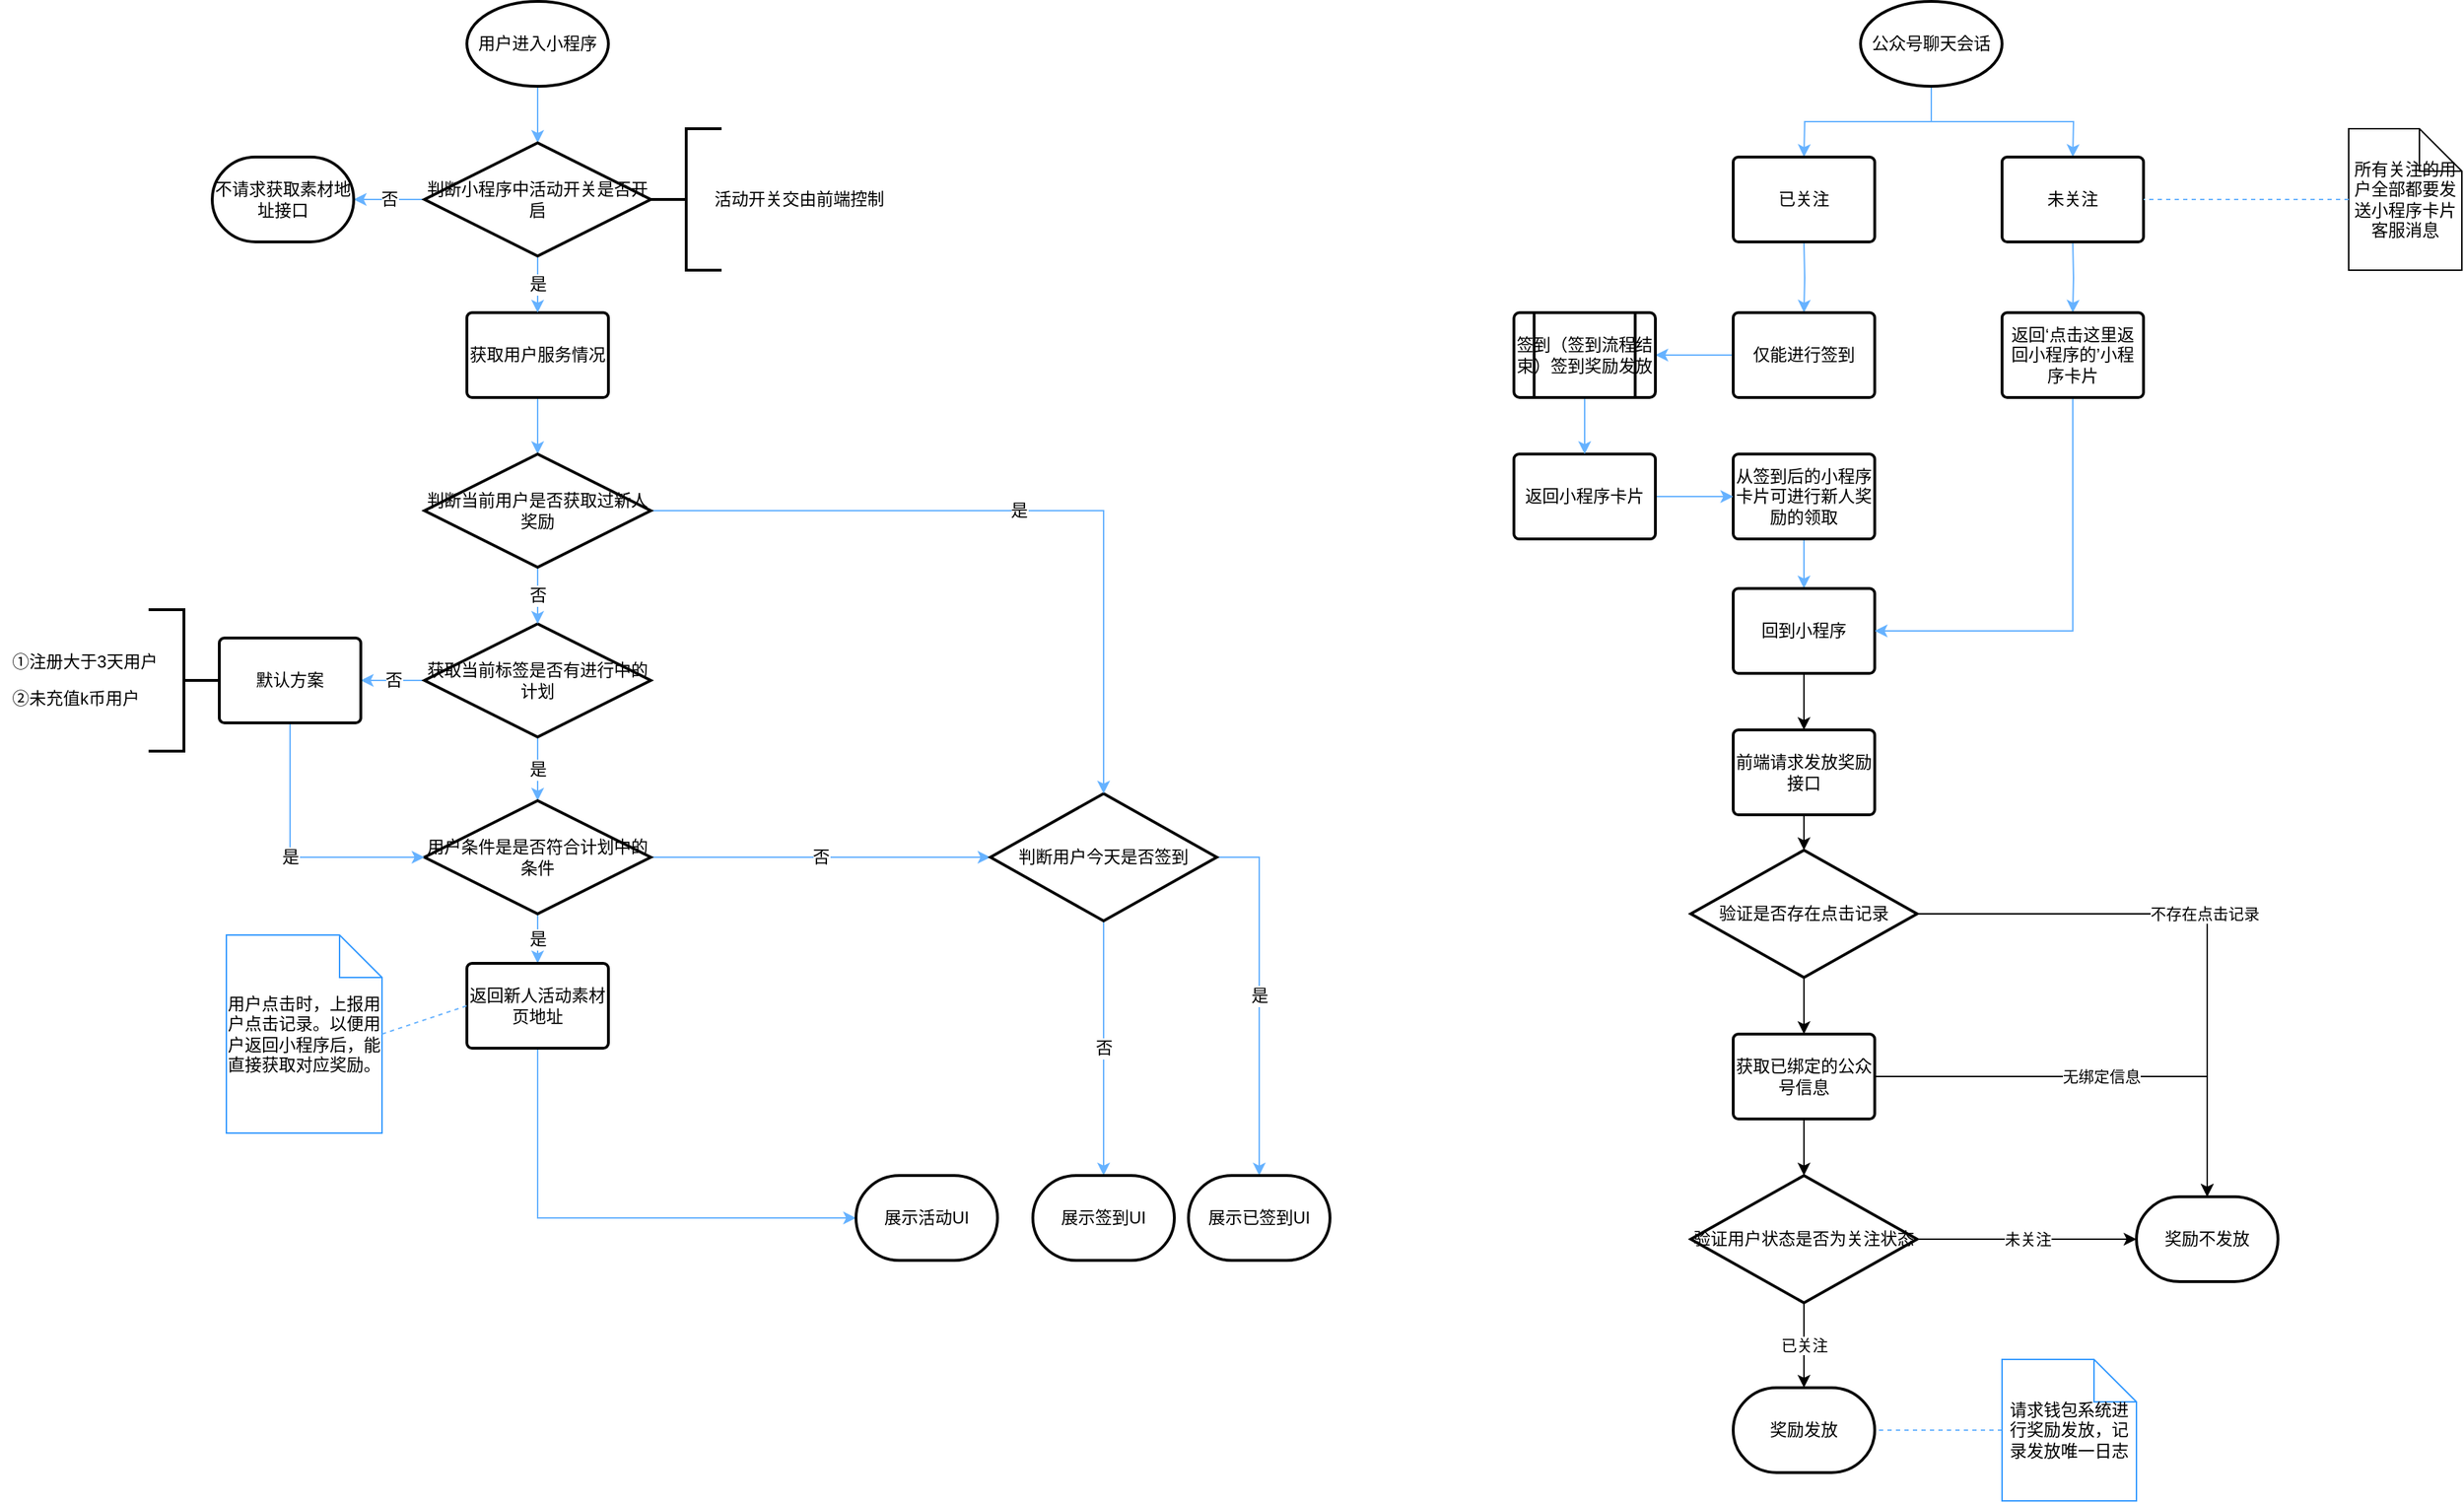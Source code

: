 <mxfile version="14.9.3" type="github">
  <diagram id="NYKsRx9gthyVyD-9QHaV" name="Page-1">
    <mxGraphModel dx="1422" dy="762" grid="1" gridSize="10" guides="1" tooltips="1" connect="1" arrows="1" fold="1" page="1" pageScale="1" pageWidth="827" pageHeight="1169" math="0" shadow="0">
      <root>
        <mxCell id="0" />
        <mxCell id="1" parent="0" />
        <mxCell id="SDYk8r2J29U1VIkxYxzF-1" style="edgeStyle=orthogonalEdgeStyle;rounded=0;html=1;exitX=0.5;exitY=1;exitPerimeter=0;jettySize=auto;orthogonalLoop=1;strokeColor=#66B2FF;fontSize=12;" parent="1" source="SDYk8r2J29U1VIkxYxzF-2" target="SDYk8r2J29U1VIkxYxzF-21" edge="1">
          <mxGeometry relative="1" as="geometry" />
        </mxCell>
        <mxCell id="SDYk8r2J29U1VIkxYxzF-2" value="用户进入小程序" style="strokeWidth=2;html=1;shape=mxgraph.flowchart.start_1;whiteSpace=wrap;fillColor=#FFFFFF;fontSize=12;" parent="1" vertex="1">
          <mxGeometry x="590" y="20" width="100" height="60" as="geometry" />
        </mxCell>
        <mxCell id="SDYk8r2J29U1VIkxYxzF-3" style="edgeStyle=orthogonalEdgeStyle;rounded=0;html=1;exitX=0.5;exitY=1;exitPerimeter=0;entryX=0.5;entryY=0;entryPerimeter=0;jettySize=auto;orthogonalLoop=1;strokeColor=#66B2FF;fontSize=12;" parent="1" source="SDYk8r2J29U1VIkxYxzF-4" edge="1">
          <mxGeometry relative="1" as="geometry">
            <mxPoint x="640" y="340" as="targetPoint" />
          </mxGeometry>
        </mxCell>
        <mxCell id="SDYk8r2J29U1VIkxYxzF-4" value="获取用户服务情况" style="strokeWidth=2;html=1;shape=mxgraph.flowchart.process;whiteSpace=wrap;fillColor=#FFFFFF;fontSize=12;" parent="1" vertex="1">
          <mxGeometry x="590" y="240" width="100" height="60" as="geometry" />
        </mxCell>
        <mxCell id="SDYk8r2J29U1VIkxYxzF-5" value="是" style="edgeStyle=orthogonalEdgeStyle;rounded=0;html=1;exitX=0.5;exitY=1;exitPerimeter=0;jettySize=auto;orthogonalLoop=1;strokeColor=#66B2FF;fontSize=12;entryX=0.5;entryY=0;entryPerimeter=0;" parent="1" source="SDYk8r2J29U1VIkxYxzF-7" target="SDYk8r2J29U1VIkxYxzF-10" edge="1">
          <mxGeometry relative="1" as="geometry">
            <mxPoint x="640" y="620" as="targetPoint" />
            <Array as="points" />
          </mxGeometry>
        </mxCell>
        <mxCell id="SDYk8r2J29U1VIkxYxzF-6" value="否" style="edgeStyle=orthogonalEdgeStyle;rounded=0;html=1;exitX=0;exitY=0.5;exitPerimeter=0;entryX=1;entryY=0.5;entryPerimeter=0;jettySize=auto;orthogonalLoop=1;strokeColor=#66B2FF;fontSize=12;fontColor=#000000;" parent="1" source="SDYk8r2J29U1VIkxYxzF-7" target="SDYk8r2J29U1VIkxYxzF-14" edge="1">
          <mxGeometry relative="1" as="geometry" />
        </mxCell>
        <mxCell id="SDYk8r2J29U1VIkxYxzF-7" value="&lt;span&gt;获取当前标签是否有进行中的计划&lt;/span&gt;" style="strokeWidth=2;html=1;shape=mxgraph.flowchart.decision;whiteSpace=wrap;fillColor=#FFFFFF;fontSize=12;" parent="1" vertex="1">
          <mxGeometry x="560" y="460" width="160" height="80" as="geometry" />
        </mxCell>
        <mxCell id="SDYk8r2J29U1VIkxYxzF-8" value="是" style="edgeStyle=orthogonalEdgeStyle;rounded=0;html=1;exitX=0.5;exitY=1;exitPerimeter=0;jettySize=auto;orthogonalLoop=1;strokeColor=#66B2FF;fontSize=12;" parent="1" source="SDYk8r2J29U1VIkxYxzF-10" target="SDYk8r2J29U1VIkxYxzF-12" edge="1">
          <mxGeometry relative="1" as="geometry" />
        </mxCell>
        <mxCell id="SDYk8r2J29U1VIkxYxzF-9" value="否" style="edgeStyle=orthogonalEdgeStyle;rounded=0;html=1;exitX=1;exitY=0.5;exitPerimeter=0;entryX=0;entryY=0.5;entryPerimeter=0;jettySize=auto;orthogonalLoop=1;strokeColor=#66B2FF;fontSize=12;" parent="1" source="SDYk8r2J29U1VIkxYxzF-10" target="SDYk8r2J29U1VIkxYxzF-26" edge="1">
          <mxGeometry relative="1" as="geometry" />
        </mxCell>
        <mxCell id="SDYk8r2J29U1VIkxYxzF-10" value="用户条件是是否符合计划中的条件&lt;br&gt;" style="strokeWidth=2;html=1;shape=mxgraph.flowchart.decision;whiteSpace=wrap;fillColor=#FFFFFF;fontSize=12;" parent="1" vertex="1">
          <mxGeometry x="560" y="585" width="160" height="80" as="geometry" />
        </mxCell>
        <mxCell id="SDYk8r2J29U1VIkxYxzF-11" style="edgeStyle=orthogonalEdgeStyle;rounded=0;html=1;exitX=0.5;exitY=1;exitPerimeter=0;entryX=0;entryY=0.5;entryPerimeter=0;jettySize=auto;orthogonalLoop=1;strokeColor=#66B2FF;fontSize=12;" parent="1" source="SDYk8r2J29U1VIkxYxzF-12" target="SDYk8r2J29U1VIkxYxzF-23" edge="1">
          <mxGeometry relative="1" as="geometry" />
        </mxCell>
        <mxCell id="SDYk8r2J29U1VIkxYxzF-12" value="返回新人活动素材页地址" style="strokeWidth=2;html=1;shape=mxgraph.flowchart.process;whiteSpace=wrap;fillColor=#FFFFFF;fontSize=12;" parent="1" vertex="1">
          <mxGeometry x="590" y="700" width="100" height="60" as="geometry" />
        </mxCell>
        <mxCell id="SDYk8r2J29U1VIkxYxzF-13" value="是" style="edgeStyle=orthogonalEdgeStyle;rounded=0;html=1;exitX=0.5;exitY=1;exitPerimeter=0;entryX=0;entryY=0.5;entryPerimeter=0;jettySize=auto;orthogonalLoop=1;strokeColor=#66B2FF;fontSize=12;fontColor=#000000;" parent="1" source="SDYk8r2J29U1VIkxYxzF-14" target="SDYk8r2J29U1VIkxYxzF-10" edge="1">
          <mxGeometry relative="1" as="geometry" />
        </mxCell>
        <mxCell id="SDYk8r2J29U1VIkxYxzF-14" value="默认方案" style="strokeWidth=2;html=1;shape=mxgraph.flowchart.process;whiteSpace=wrap;fillColor=#FFFFFF;fontSize=12;" parent="1" vertex="1">
          <mxGeometry x="415" y="470" width="100" height="60" as="geometry" />
        </mxCell>
        <mxCell id="SDYk8r2J29U1VIkxYxzF-15" value="" style="strokeWidth=2;html=1;shape=mxgraph.flowchart.annotation_2;align=left;fillColor=#FFFFFF;fontSize=12;direction=west;" parent="1" vertex="1">
          <mxGeometry x="365" y="450" width="50" height="100" as="geometry" />
        </mxCell>
        <mxCell id="SDYk8r2J29U1VIkxYxzF-16" value="&lt;p&gt;&amp;nbsp;&amp;nbsp;①注册大于3天用户&lt;/p&gt;&lt;p&gt;&amp;nbsp; ②未充值k币用户&lt;/p&gt;" style="text;html=1;resizable=0;points=[];autosize=1;align=left;verticalAlign=top;spacingTop=-4;fontSize=12;" parent="1" vertex="1">
          <mxGeometry x="260" y="465" width="120" height="70" as="geometry" />
        </mxCell>
        <mxCell id="SDYk8r2J29U1VIkxYxzF-17" value="" style="strokeWidth=2;html=1;shape=mxgraph.flowchart.annotation_2;align=left;fillColor=#FFFFFF;fontSize=12;" parent="1" vertex="1">
          <mxGeometry x="720" y="110" width="50" height="100" as="geometry" />
        </mxCell>
        <mxCell id="SDYk8r2J29U1VIkxYxzF-18" value="活动开关交由前端控制" style="text;html=1;resizable=0;points=[];autosize=1;align=left;verticalAlign=top;spacingTop=-4;fontSize=12;" parent="1" vertex="1">
          <mxGeometry x="763" y="150" width="140" height="20" as="geometry" />
        </mxCell>
        <mxCell id="SDYk8r2J29U1VIkxYxzF-19" value="是" style="edgeStyle=orthogonalEdgeStyle;rounded=0;html=1;exitX=0.5;exitY=1;exitPerimeter=0;entryX=0.5;entryY=0;entryPerimeter=0;jettySize=auto;orthogonalLoop=1;strokeColor=#66B2FF;fontSize=12;" parent="1" source="SDYk8r2J29U1VIkxYxzF-21" target="SDYk8r2J29U1VIkxYxzF-4" edge="1">
          <mxGeometry relative="1" as="geometry" />
        </mxCell>
        <mxCell id="SDYk8r2J29U1VIkxYxzF-20" value="否" style="edgeStyle=orthogonalEdgeStyle;rounded=0;html=1;exitX=0;exitY=0.5;exitPerimeter=0;jettySize=auto;orthogonalLoop=1;strokeColor=#66B2FF;fontSize=12;" parent="1" source="SDYk8r2J29U1VIkxYxzF-21" target="SDYk8r2J29U1VIkxYxzF-22" edge="1">
          <mxGeometry relative="1" as="geometry" />
        </mxCell>
        <mxCell id="SDYk8r2J29U1VIkxYxzF-21" value="判断小程序中活动开关是否开启&lt;br&gt;" style="strokeWidth=2;html=1;shape=mxgraph.flowchart.decision;whiteSpace=wrap;fillColor=#FFFFFF;fontSize=12;" parent="1" vertex="1">
          <mxGeometry x="560" y="120" width="160" height="80" as="geometry" />
        </mxCell>
        <mxCell id="SDYk8r2J29U1VIkxYxzF-22" value="不请求获取素材地址接口" style="strokeWidth=2;html=1;shape=mxgraph.flowchart.terminator;whiteSpace=wrap;fillColor=#FFFFFF;fontSize=12;" parent="1" vertex="1">
          <mxGeometry x="410" y="130" width="100" height="60" as="geometry" />
        </mxCell>
        <mxCell id="SDYk8r2J29U1VIkxYxzF-23" value="展示活动UI" style="strokeWidth=2;html=1;shape=mxgraph.flowchart.terminator;whiteSpace=wrap;fillColor=#FFFFFF;fontSize=12;" parent="1" vertex="1">
          <mxGeometry x="865" y="850" width="100" height="60" as="geometry" />
        </mxCell>
        <mxCell id="SDYk8r2J29U1VIkxYxzF-24" value="是" style="edgeStyle=orthogonalEdgeStyle;rounded=0;html=1;exitX=1;exitY=0.5;exitPerimeter=0;entryX=0.5;entryY=0;entryPerimeter=0;jettySize=auto;orthogonalLoop=1;strokeColor=#66B2FF;fontSize=12;" parent="1" source="SDYk8r2J29U1VIkxYxzF-26" target="SDYk8r2J29U1VIkxYxzF-28" edge="1">
          <mxGeometry relative="1" as="geometry" />
        </mxCell>
        <mxCell id="SDYk8r2J29U1VIkxYxzF-25" value="否" style="edgeStyle=orthogonalEdgeStyle;rounded=0;html=1;exitX=0.5;exitY=1;exitPerimeter=0;jettySize=auto;orthogonalLoop=1;strokeColor=#66B2FF;fontSize=12;" parent="1" source="SDYk8r2J29U1VIkxYxzF-26" target="SDYk8r2J29U1VIkxYxzF-27" edge="1">
          <mxGeometry relative="1" as="geometry" />
        </mxCell>
        <mxCell id="SDYk8r2J29U1VIkxYxzF-26" value="判断用户今天是否签到&lt;br&gt;" style="strokeWidth=2;html=1;shape=mxgraph.flowchart.decision;whiteSpace=wrap;fillColor=#FFFFFF;fontSize=12;" parent="1" vertex="1">
          <mxGeometry x="960" y="580" width="160" height="90" as="geometry" />
        </mxCell>
        <mxCell id="SDYk8r2J29U1VIkxYxzF-27" value="展示签到UI" style="strokeWidth=2;html=1;shape=mxgraph.flowchart.terminator;whiteSpace=wrap;fillColor=#FFFFFF;fontSize=12;" parent="1" vertex="1">
          <mxGeometry x="990" y="850" width="100" height="60" as="geometry" />
        </mxCell>
        <mxCell id="SDYk8r2J29U1VIkxYxzF-28" value="展示已签到UI" style="strokeWidth=2;html=1;shape=mxgraph.flowchart.terminator;whiteSpace=wrap;fillColor=#FFFFFF;fontSize=12;" parent="1" vertex="1">
          <mxGeometry x="1100" y="850" width="100" height="60" as="geometry" />
        </mxCell>
        <mxCell id="SDYk8r2J29U1VIkxYxzF-29" style="edgeStyle=orthogonalEdgeStyle;rounded=0;html=1;exitX=0.5;exitY=1;exitPerimeter=0;entryX=0.5;entryY=0;entryPerimeter=0;jettySize=auto;orthogonalLoop=1;strokeColor=#66B2FF;fontSize=12;" parent="1" source="SDYk8r2J29U1VIkxYxzF-31" edge="1">
          <mxGeometry relative="1" as="geometry">
            <mxPoint x="1535" y="130" as="targetPoint" />
          </mxGeometry>
        </mxCell>
        <mxCell id="SDYk8r2J29U1VIkxYxzF-30" style="edgeStyle=orthogonalEdgeStyle;rounded=0;html=1;exitX=0.5;exitY=1;exitPerimeter=0;entryX=0.5;entryY=0;entryPerimeter=0;jettySize=auto;orthogonalLoop=1;strokeColor=#66B2FF;fontSize=12;" parent="1" source="SDYk8r2J29U1VIkxYxzF-31" edge="1">
          <mxGeometry relative="1" as="geometry">
            <mxPoint x="1725" y="130" as="targetPoint" />
          </mxGeometry>
        </mxCell>
        <mxCell id="SDYk8r2J29U1VIkxYxzF-31" value="公众号聊天会话" style="strokeWidth=2;html=1;shape=mxgraph.flowchart.start_1;whiteSpace=wrap;fillColor=#FFFFFF;fontSize=12;" parent="1" vertex="1">
          <mxGeometry x="1575" y="20" width="100" height="60" as="geometry" />
        </mxCell>
        <mxCell id="SDYk8r2J29U1VIkxYxzF-32" style="edgeStyle=orthogonalEdgeStyle;rounded=0;html=1;exitX=0.5;exitY=1;exitPerimeter=0;jettySize=auto;orthogonalLoop=1;strokeColor=#66B2FF;fontSize=12;" parent="1" target="SDYk8r2J29U1VIkxYxzF-35" edge="1">
          <mxGeometry relative="1" as="geometry">
            <mxPoint x="1535" y="190" as="sourcePoint" />
          </mxGeometry>
        </mxCell>
        <mxCell id="SDYk8r2J29U1VIkxYxzF-33" style="edgeStyle=orthogonalEdgeStyle;rounded=0;html=1;exitX=0.5;exitY=1;exitPerimeter=0;jettySize=auto;orthogonalLoop=1;strokeColor=#66B2FF;fontSize=12;" parent="1" target="SDYk8r2J29U1VIkxYxzF-42" edge="1">
          <mxGeometry relative="1" as="geometry">
            <mxPoint x="1725" y="190" as="sourcePoint" />
          </mxGeometry>
        </mxCell>
        <mxCell id="SDYk8r2J29U1VIkxYxzF-34" style="edgeStyle=orthogonalEdgeStyle;rounded=0;html=1;exitX=0;exitY=0.5;exitPerimeter=0;entryX=1;entryY=0.5;entryPerimeter=0;jettySize=auto;orthogonalLoop=1;strokeColor=#66B2FF;fontSize=12;" parent="1" source="SDYk8r2J29U1VIkxYxzF-35" target="SDYk8r2J29U1VIkxYxzF-56" edge="1">
          <mxGeometry relative="1" as="geometry">
            <mxPoint x="1430" y="270" as="targetPoint" />
            <Array as="points" />
          </mxGeometry>
        </mxCell>
        <mxCell id="SDYk8r2J29U1VIkxYxzF-35" value="仅能进行签到" style="strokeWidth=2;html=1;shape=mxgraph.flowchart.process;whiteSpace=wrap;fontSize=12;" parent="1" vertex="1">
          <mxGeometry x="1485" y="240" width="100" height="60" as="geometry" />
        </mxCell>
        <mxCell id="SDYk8r2J29U1VIkxYxzF-36" style="edgeStyle=orthogonalEdgeStyle;rounded=0;html=1;exitX=0.5;exitY=1;exitPerimeter=0;entryX=0.5;entryY=0;entryPerimeter=0;jettySize=auto;orthogonalLoop=1;strokeColor=#66B2FF;fontSize=12;" parent="1" source="SDYk8r2J29U1VIkxYxzF-37" target="SDYk8r2J29U1VIkxYxzF-40" edge="1">
          <mxGeometry relative="1" as="geometry" />
        </mxCell>
        <mxCell id="SDYk8r2J29U1VIkxYxzF-37" value="从签到后的小程序卡片可进行新人奖励的领取" style="strokeWidth=2;html=1;shape=mxgraph.flowchart.process;whiteSpace=wrap;fillColor=#FFFFFF;fontSize=12;" parent="1" vertex="1">
          <mxGeometry x="1485" y="340" width="100" height="60" as="geometry" />
        </mxCell>
        <mxCell id="SDYk8r2J29U1VIkxYxzF-38" value="奖励发放" style="strokeWidth=2;html=1;shape=mxgraph.flowchart.terminator;whiteSpace=wrap;fillColor=#FFFFFF;fontSize=12;" parent="1" vertex="1">
          <mxGeometry x="1485" y="1000" width="100" height="60" as="geometry" />
        </mxCell>
        <mxCell id="lAQB0KgurK22yrWvHnAk-3" style="edgeStyle=orthogonalEdgeStyle;rounded=0;orthogonalLoop=1;jettySize=auto;html=1;exitX=0.5;exitY=1;exitDx=0;exitDy=0;exitPerimeter=0;entryX=0.5;entryY=0;entryDx=0;entryDy=0;entryPerimeter=0;" edge="1" parent="1" source="SDYk8r2J29U1VIkxYxzF-40" target="lAQB0KgurK22yrWvHnAk-2">
          <mxGeometry relative="1" as="geometry" />
        </mxCell>
        <mxCell id="SDYk8r2J29U1VIkxYxzF-40" value="回到小程序" style="strokeWidth=2;html=1;shape=mxgraph.flowchart.process;whiteSpace=wrap;fillColor=#FFFFFF;fontSize=12;" parent="1" vertex="1">
          <mxGeometry x="1485" y="435" width="100" height="60" as="geometry" />
        </mxCell>
        <mxCell id="SDYk8r2J29U1VIkxYxzF-41" style="edgeStyle=orthogonalEdgeStyle;rounded=0;html=1;exitX=0.5;exitY=1;exitPerimeter=0;entryX=1;entryY=0.5;entryPerimeter=0;jettySize=auto;orthogonalLoop=1;strokeColor=#66B2FF;fontSize=12;" parent="1" source="SDYk8r2J29U1VIkxYxzF-42" target="SDYk8r2J29U1VIkxYxzF-40" edge="1">
          <mxGeometry relative="1" as="geometry" />
        </mxCell>
        <mxCell id="SDYk8r2J29U1VIkxYxzF-42" value="返回‘点击这里返回小程序的’小程序卡片" style="strokeWidth=2;html=1;shape=mxgraph.flowchart.process;whiteSpace=wrap;fillColor=#FFFFFF;fontSize=12;" parent="1" vertex="1">
          <mxGeometry x="1675" y="240" width="100" height="60" as="geometry" />
        </mxCell>
        <mxCell id="SDYk8r2J29U1VIkxYxzF-43" style="edgeStyle=orthogonalEdgeStyle;rounded=0;html=1;exitX=1;exitY=0.5;exitPerimeter=0;entryX=0;entryY=0.5;entryPerimeter=0;jettySize=auto;orthogonalLoop=1;strokeColor=#66B2FF;fontSize=12;" parent="1" source="SDYk8r2J29U1VIkxYxzF-44" target="SDYk8r2J29U1VIkxYxzF-37" edge="1">
          <mxGeometry relative="1" as="geometry" />
        </mxCell>
        <mxCell id="SDYk8r2J29U1VIkxYxzF-44" value="返回小程序卡片" style="strokeWidth=2;html=1;shape=mxgraph.flowchart.process;whiteSpace=wrap;fillColor=#FFFFFF;fontSize=12;" parent="1" vertex="1">
          <mxGeometry x="1330" y="340" width="100" height="60" as="geometry" />
        </mxCell>
        <mxCell id="SDYk8r2J29U1VIkxYxzF-46" style="edgeStyle=orthogonalEdgeStyle;rounded=0;html=1;exitX=1;exitY=0.5;exitPerimeter=0;entryX=1;entryY=0.5;entryPerimeter=0;jettySize=auto;orthogonalLoop=1;strokeColor=#66B2FF;fontSize=12;fontColor=#00FFFF;" parent="1" source="SDYk8r2J29U1VIkxYxzF-4" target="SDYk8r2J29U1VIkxYxzF-4" edge="1">
          <mxGeometry relative="1" as="geometry" />
        </mxCell>
        <mxCell id="SDYk8r2J29U1VIkxYxzF-48" value="&lt;font color=&quot;#000000&quot;&gt;用户点击时，上报用户点击记录。以便用户返回小程序后，能直接获取对应奖励。&lt;/font&gt;" style="shape=note;whiteSpace=wrap;html=1;strokeColor=#3399FF;fillColor=#FFFFFF;fontSize=12;fontColor=#00FFFF;" parent="1" vertex="1">
          <mxGeometry x="420" y="680" width="110" height="140" as="geometry" />
        </mxCell>
        <mxCell id="SDYk8r2J29U1VIkxYxzF-49" value="否" style="edgeStyle=orthogonalEdgeStyle;rounded=0;html=1;exitX=0.5;exitY=1;exitPerimeter=0;jettySize=auto;orthogonalLoop=1;strokeColor=#66B2FF;fontSize=12;fontColor=#000000;" parent="1" source="SDYk8r2J29U1VIkxYxzF-51" target="SDYk8r2J29U1VIkxYxzF-7" edge="1">
          <mxGeometry relative="1" as="geometry" />
        </mxCell>
        <mxCell id="SDYk8r2J29U1VIkxYxzF-50" value="是" style="edgeStyle=orthogonalEdgeStyle;rounded=0;html=1;exitX=1;exitY=0.5;exitPerimeter=0;entryX=0.5;entryY=0;entryPerimeter=0;jettySize=auto;orthogonalLoop=1;strokeColor=#66B2FF;fontSize=12;fontColor=#000000;" parent="1" source="SDYk8r2J29U1VIkxYxzF-51" target="SDYk8r2J29U1VIkxYxzF-26" edge="1">
          <mxGeometry relative="1" as="geometry" />
        </mxCell>
        <mxCell id="SDYk8r2J29U1VIkxYxzF-51" value="&lt;span&gt;判断当前用户是否获取过新人奖励&lt;/span&gt;" style="strokeWidth=2;html=1;shape=mxgraph.flowchart.decision;whiteSpace=wrap;fillColor=#FFFFFF;fontSize=12;" parent="1" vertex="1">
          <mxGeometry x="560" y="340" width="160" height="80" as="geometry" />
        </mxCell>
        <mxCell id="SDYk8r2J29U1VIkxYxzF-52" value="" style="endArrow=none;dashed=1;html=1;strokeColor=#66B2FF;fontSize=12;fontColor=#00FFFF;exitX=1;exitY=0.5;" parent="1" source="SDYk8r2J29U1VIkxYxzF-48" edge="1">
          <mxGeometry width="50" height="50" relative="1" as="geometry">
            <mxPoint x="700" y="280" as="sourcePoint" />
            <mxPoint x="590" y="730" as="targetPoint" />
            <Array as="points" />
          </mxGeometry>
        </mxCell>
        <mxCell id="SDYk8r2J29U1VIkxYxzF-53" value="" style="endArrow=none;dashed=1;html=1;strokeColor=#66B2FF;fontSize=12;fontColor=#00FFFF;entryX=1;entryY=0.5;entryPerimeter=0;exitX=0;exitY=0.5;" parent="1" source="SDYk8r2J29U1VIkxYxzF-54" target="SDYk8r2J29U1VIkxYxzF-38" edge="1">
          <mxGeometry width="50" height="50" relative="1" as="geometry">
            <mxPoint x="1605" y="955" as="sourcePoint" />
            <mxPoint x="1450" y="840" as="targetPoint" />
            <Array as="points" />
          </mxGeometry>
        </mxCell>
        <mxCell id="SDYk8r2J29U1VIkxYxzF-54" value="请求钱包系统进行奖励发放，记录发放唯一日志" style="shape=note;whiteSpace=wrap;html=1;strokeColor=#3399FF;fillColor=#FFFFFF;fontSize=12;fontColor=#000000;" parent="1" vertex="1">
          <mxGeometry x="1675" y="980" width="95" height="100" as="geometry" />
        </mxCell>
        <mxCell id="SDYk8r2J29U1VIkxYxzF-55" style="edgeStyle=orthogonalEdgeStyle;rounded=0;html=1;exitX=0.5;exitY=1;exitPerimeter=0;entryX=0.5;entryY=0;entryPerimeter=0;jettySize=auto;orthogonalLoop=1;strokeColor=#66B2FF;fontSize=12;fontColor=#000000;" parent="1" source="SDYk8r2J29U1VIkxYxzF-56" target="SDYk8r2J29U1VIkxYxzF-44" edge="1">
          <mxGeometry relative="1" as="geometry" />
        </mxCell>
        <mxCell id="SDYk8r2J29U1VIkxYxzF-56" value="签到（签到流程结束）签到奖励发放" style="strokeWidth=2;html=1;shape=mxgraph.flowchart.predefined_process;whiteSpace=wrap;fillColor=#ffffff;fontSize=12;strokeColor=#000000;" parent="1" vertex="1">
          <mxGeometry x="1330" y="240" width="100" height="60" as="geometry" />
        </mxCell>
        <mxCell id="SDYk8r2J29U1VIkxYxzF-57" value="已关注" style="strokeWidth=2;html=1;shape=mxgraph.flowchart.process;whiteSpace=wrap;fillColor=#FFFFFF;fontSize=12;" parent="1" vertex="1">
          <mxGeometry x="1485" y="130" width="100" height="60" as="geometry" />
        </mxCell>
        <mxCell id="SDYk8r2J29U1VIkxYxzF-58" value="未关注" style="strokeWidth=2;html=1;shape=mxgraph.flowchart.process;whiteSpace=wrap;fillColor=#FFFFFF;fontSize=12;" parent="1" vertex="1">
          <mxGeometry x="1675" y="130" width="100" height="60" as="geometry" />
        </mxCell>
        <mxCell id="SDYk8r2J29U1VIkxYxzF-59" value="所有关注的用户全部都要发送小程序卡片客服消息" style="shape=note;whiteSpace=wrap;html=1;fontSize=12;" parent="1" vertex="1">
          <mxGeometry x="1920" y="110" width="80" height="100" as="geometry" />
        </mxCell>
        <mxCell id="SDYk8r2J29U1VIkxYxzF-60" value="" style="endArrow=none;dashed=1;html=1;strokeColor=#66B2FF;fontSize=12;fontColor=#00FFFF;entryX=1;entryY=0.5;entryPerimeter=0;exitX=0;exitY=0.5;" parent="1" source="SDYk8r2J29U1VIkxYxzF-59" target="SDYk8r2J29U1VIkxYxzF-58" edge="1">
          <mxGeometry width="50" height="50" relative="1" as="geometry">
            <mxPoint x="1785" y="760" as="sourcePoint" />
            <mxPoint x="1685" y="760" as="targetPoint" />
            <Array as="points" />
          </mxGeometry>
        </mxCell>
        <mxCell id="lAQB0KgurK22yrWvHnAk-5" style="edgeStyle=orthogonalEdgeStyle;rounded=0;orthogonalLoop=1;jettySize=auto;html=1;exitX=0.5;exitY=1;exitDx=0;exitDy=0;exitPerimeter=0;entryX=0.5;entryY=0;entryDx=0;entryDy=0;entryPerimeter=0;" edge="1" parent="1" source="lAQB0KgurK22yrWvHnAk-2" target="lAQB0KgurK22yrWvHnAk-4">
          <mxGeometry relative="1" as="geometry" />
        </mxCell>
        <mxCell id="lAQB0KgurK22yrWvHnAk-2" value="前端请求发放奖励接口" style="strokeWidth=2;html=1;shape=mxgraph.flowchart.process;whiteSpace=wrap;fillColor=#FFFFFF;fontSize=12;" vertex="1" parent="1">
          <mxGeometry x="1485" y="535" width="100" height="60" as="geometry" />
        </mxCell>
        <mxCell id="lAQB0KgurK22yrWvHnAk-12" style="edgeStyle=orthogonalEdgeStyle;rounded=0;orthogonalLoop=1;jettySize=auto;html=1;exitX=0.5;exitY=1;exitDx=0;exitDy=0;exitPerimeter=0;entryX=0.5;entryY=0;entryDx=0;entryDy=0;entryPerimeter=0;" edge="1" parent="1" source="lAQB0KgurK22yrWvHnAk-4" target="lAQB0KgurK22yrWvHnAk-8">
          <mxGeometry relative="1" as="geometry" />
        </mxCell>
        <mxCell id="lAQB0KgurK22yrWvHnAk-17" value="不存在点击记录" style="edgeStyle=orthogonalEdgeStyle;rounded=0;orthogonalLoop=1;jettySize=auto;html=1;exitX=1;exitY=0.5;exitDx=0;exitDy=0;exitPerimeter=0;entryX=0.5;entryY=0;entryDx=0;entryDy=0;entryPerimeter=0;" edge="1" parent="1" source="lAQB0KgurK22yrWvHnAk-4" target="lAQB0KgurK22yrWvHnAk-14">
          <mxGeometry relative="1" as="geometry" />
        </mxCell>
        <mxCell id="lAQB0KgurK22yrWvHnAk-4" value="验证是否存在点击记录" style="strokeWidth=2;html=1;shape=mxgraph.flowchart.decision;whiteSpace=wrap;fillColor=#FFFFFF;fontSize=12;" vertex="1" parent="1">
          <mxGeometry x="1455" y="620" width="160" height="90" as="geometry" />
        </mxCell>
        <mxCell id="lAQB0KgurK22yrWvHnAk-11" style="edgeStyle=orthogonalEdgeStyle;rounded=0;orthogonalLoop=1;jettySize=auto;html=1;exitX=0.5;exitY=1;exitDx=0;exitDy=0;exitPerimeter=0;" edge="1" parent="1" source="lAQB0KgurK22yrWvHnAk-8" target="lAQB0KgurK22yrWvHnAk-10">
          <mxGeometry relative="1" as="geometry" />
        </mxCell>
        <mxCell id="lAQB0KgurK22yrWvHnAk-16" value="无绑定信息" style="edgeStyle=orthogonalEdgeStyle;rounded=0;orthogonalLoop=1;jettySize=auto;html=1;exitX=1;exitY=0.5;exitDx=0;exitDy=0;exitPerimeter=0;entryX=0.5;entryY=0;entryDx=0;entryDy=0;entryPerimeter=0;" edge="1" parent="1" source="lAQB0KgurK22yrWvHnAk-8" target="lAQB0KgurK22yrWvHnAk-14">
          <mxGeometry relative="1" as="geometry" />
        </mxCell>
        <mxCell id="lAQB0KgurK22yrWvHnAk-8" value="获取已绑定的公众号信息" style="strokeWidth=2;html=1;shape=mxgraph.flowchart.process;whiteSpace=wrap;fillColor=#FFFFFF;fontSize=12;" vertex="1" parent="1">
          <mxGeometry x="1485" y="750" width="100" height="60" as="geometry" />
        </mxCell>
        <mxCell id="lAQB0KgurK22yrWvHnAk-13" value="已关注" style="edgeStyle=orthogonalEdgeStyle;rounded=0;orthogonalLoop=1;jettySize=auto;html=1;exitX=0.5;exitY=1;exitDx=0;exitDy=0;exitPerimeter=0;" edge="1" parent="1" source="lAQB0KgurK22yrWvHnAk-10" target="SDYk8r2J29U1VIkxYxzF-38">
          <mxGeometry relative="1" as="geometry" />
        </mxCell>
        <mxCell id="lAQB0KgurK22yrWvHnAk-15" value="未关注" style="edgeStyle=orthogonalEdgeStyle;rounded=0;orthogonalLoop=1;jettySize=auto;html=1;exitX=1;exitY=0.5;exitDx=0;exitDy=0;exitPerimeter=0;" edge="1" parent="1" source="lAQB0KgurK22yrWvHnAk-10" target="lAQB0KgurK22yrWvHnAk-14">
          <mxGeometry relative="1" as="geometry" />
        </mxCell>
        <mxCell id="lAQB0KgurK22yrWvHnAk-10" value="验证用户状态是否为关注状态" style="strokeWidth=2;html=1;shape=mxgraph.flowchart.decision;whiteSpace=wrap;fillColor=#FFFFFF;fontSize=12;" vertex="1" parent="1">
          <mxGeometry x="1455" y="850" width="160" height="90" as="geometry" />
        </mxCell>
        <mxCell id="lAQB0KgurK22yrWvHnAk-14" value="奖励不发放" style="strokeWidth=2;html=1;shape=mxgraph.flowchart.terminator;whiteSpace=wrap;fillColor=#FFFFFF;fontSize=12;" vertex="1" parent="1">
          <mxGeometry x="1770" y="865" width="100" height="60" as="geometry" />
        </mxCell>
      </root>
    </mxGraphModel>
  </diagram>
</mxfile>
